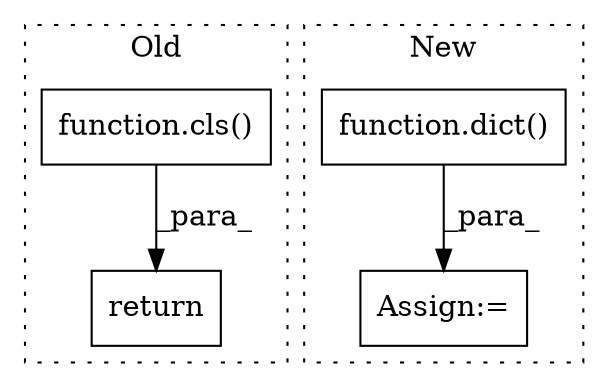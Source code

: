 digraph G {
subgraph cluster0 {
1 [label="function.cls()" a="75" s="35641" l="219" shape="box"];
4 [label="return" a="93" s="35634" l="7" shape="box"];
label = "Old";
style="dotted";
}
subgraph cluster1 {
2 [label="function.dict()" a="75" s="7857" l="80" shape="box"];
3 [label="Assign:=" a="68" s="7854" l="3" shape="box"];
label = "New";
style="dotted";
}
1 -> 4 [label="_para_"];
2 -> 3 [label="_para_"];
}